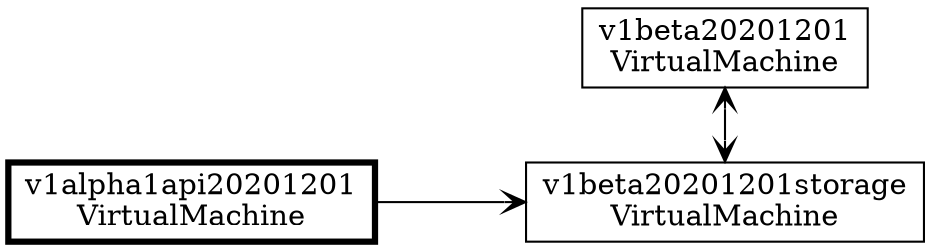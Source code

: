 graph {
    nodesep="1"

    node [shape=rect]
    v1beta20201201 [label="v1beta20201201\nVirtualMachine"]

    subgraph storageVersions {
        rank=same;

        node [shape=rect]
        v1beta20201201storage [label="v1beta20201201storage\nVirtualMachine"]

        node [shape=rect, penwidth=3]
        v1alpha1api20201201storage [label="v1alpha1api20201201\nVirtualMachine"]
    }

    edge [arrowhead=vee, arrowtail=vee, dir=both]
    v1beta20201201 -- v1beta20201201storage

    edge [arrowhead=vee, arrowtail=none, dir=both]
    v1alpha1api20201201storage -- v1beta20201201storage
}
